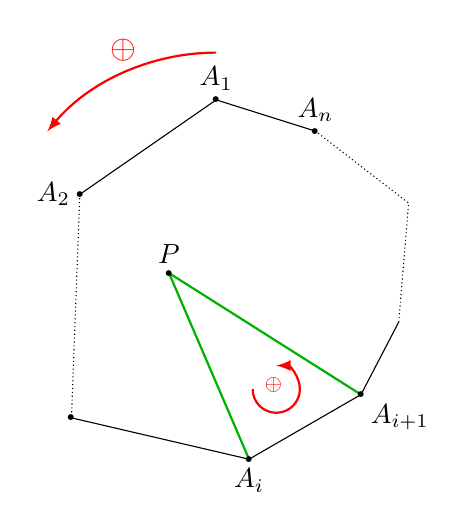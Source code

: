 ﻿\begin{tikzpicture}[scale=2]
\tikzset{
line/.style = {
shorten <=-3mm, shorten >=-3mm
},
vector/.style = {
thick,-latex
},
dot/.style = {
insert path={
  node[scale=2]{.}
}
},
perp/.style = {
draw,
angle eccentricity=.5,
angle radius=2mm,
pic text=.
}
}


% les points A1,...
\path
  +(90:1.1)   coordinate (A1)
  +(150:1)  coordinate (A2)
  +(-135:1.3)   coordinate (A3)
  +(-80:1.2)    coordinate (A4)
  +(-40:1.2)   coordinate (A5)
  +(-15:1.2)    coordinate (A6)
  +(20:1.3) coordinate (A7)
  +(55:1.1) coordinate (A8)
  (-0.3,0) coordinate (P)
;

% le polygone
\draw (A8) -- (A1) -- (A2);
\draw[densely dotted]  (A2)--(A3) ;
\draw (A3)-- (A4) -- (A5) -- (A6) ;
\draw[densely dotted] (A6) -- (A7) -- (A8) ;


% rayons
\draw[green!70!black,thick] (P) --(A4);
\draw[green!70!black,thick] (P) --(A5);

% les points
\path
  (P) [dot] node[above]{$P$}
  (A1) [dot] node[above]{$A_1$}
  (A2) [dot] node[left]{$A_2$}
  (A3) [dot]
  (A8) [dot] node[above]{$A_n$}
  (A4) [dot] node[below]{$A_i$}
  (A5) [dot] node[below right]{$A_{i+1}$}
;


\draw[<-,>=latex, thick,red]  (-57:0.7) arc (90:-180:0.15);
\node[red,scale=0.8]  at (-63:0.8) {$\oplus$};

\draw[->,>=latex, thick,red]  (90:1.4) arc (90:140:1.4) node[midway, above,scale=1.2] {$\oplus$};

\end{tikzpicture}

